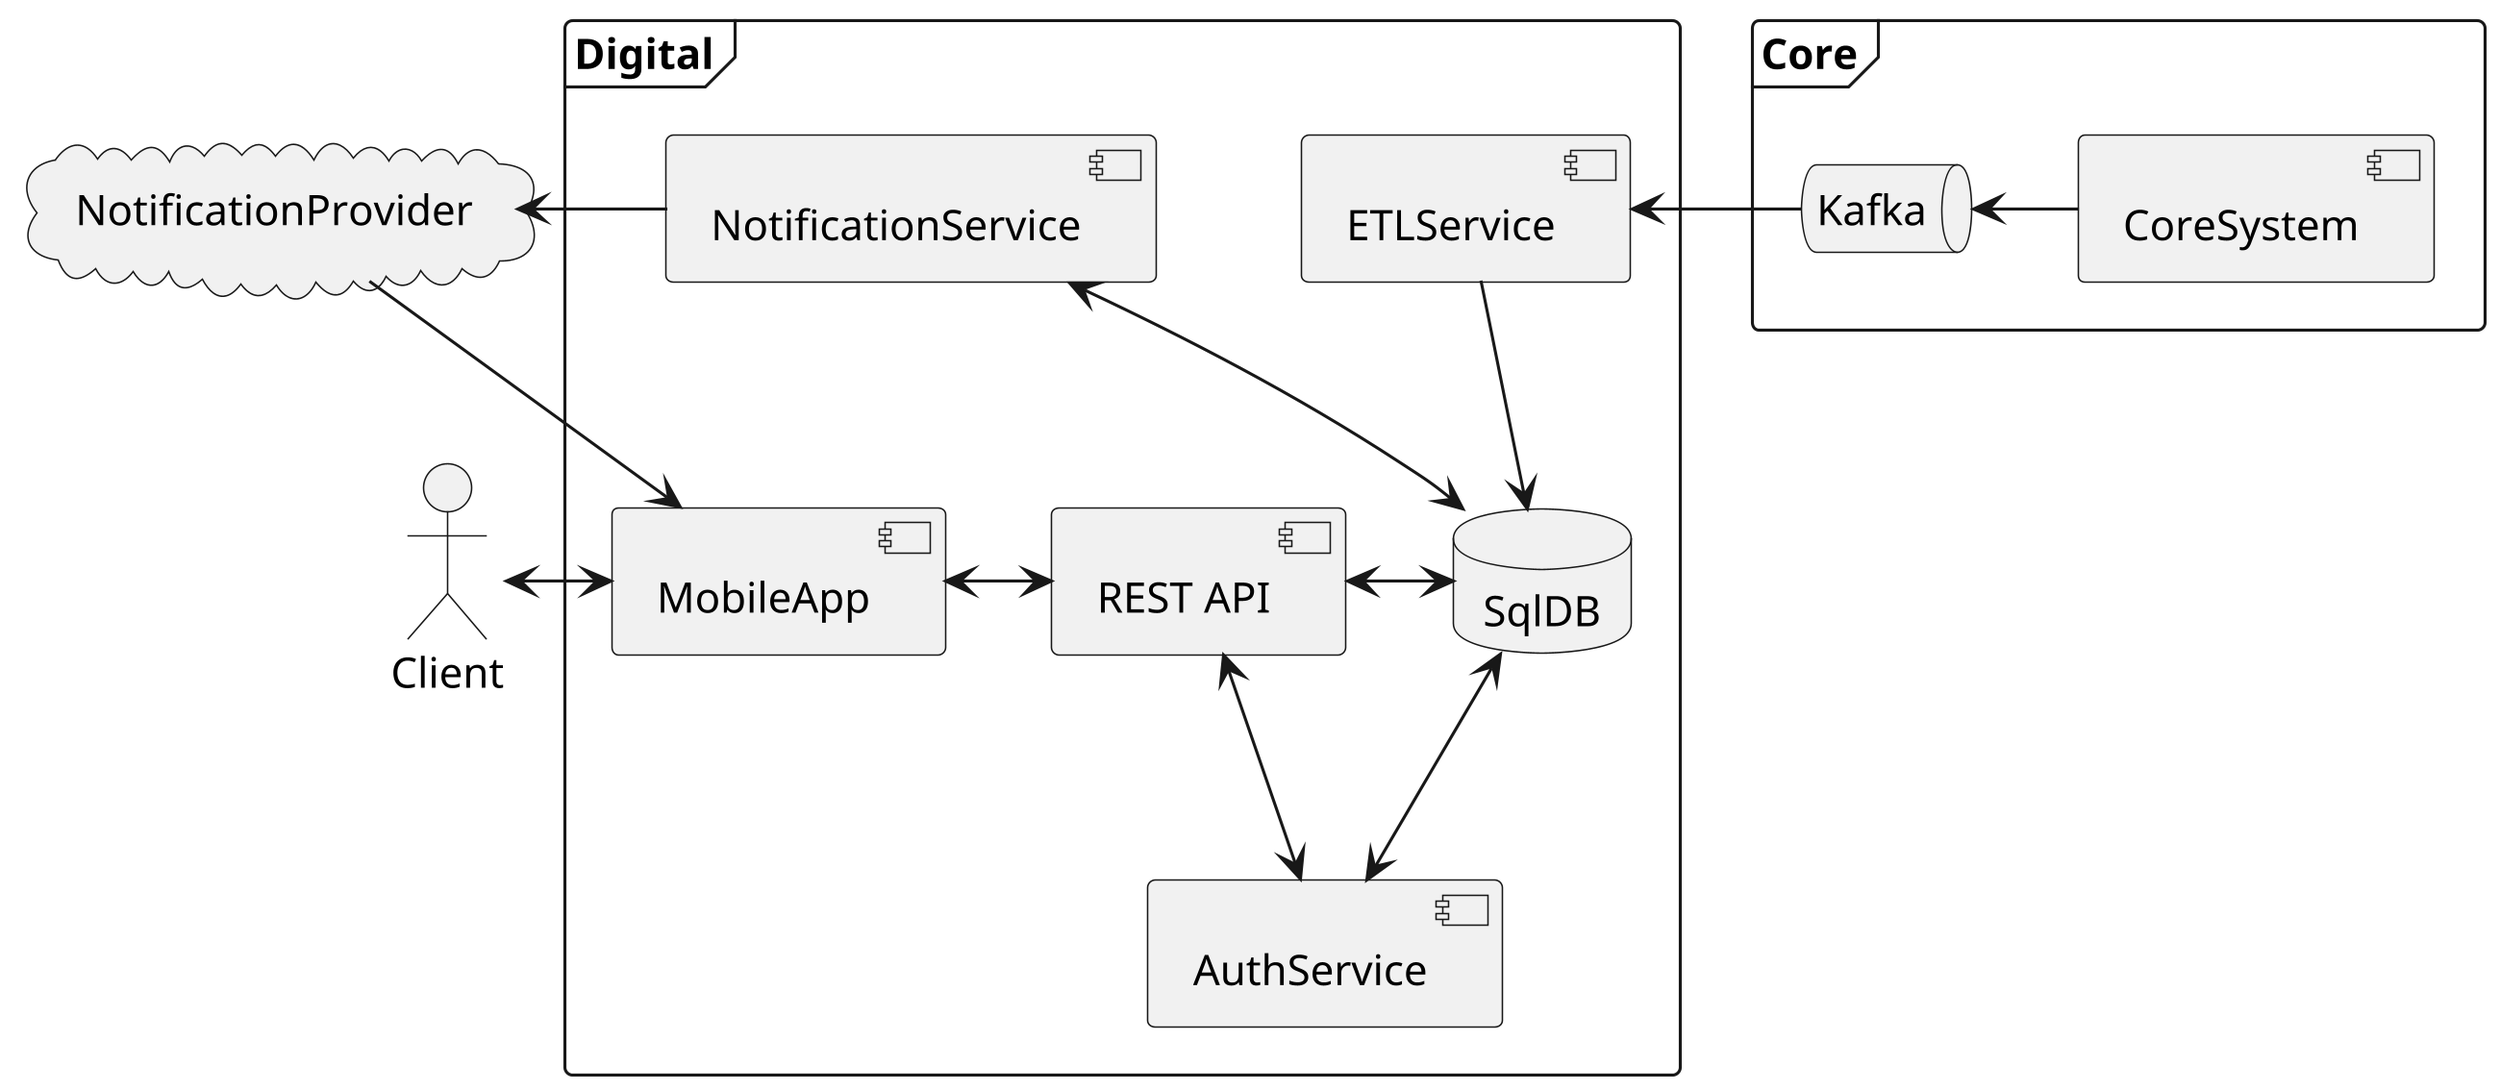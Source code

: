 @startuml
skinparam dpi 300
frame Core {
    component CoreSystem
    queue Kafka
}

frame Digital{
    database SqlDB
    component ETLService
    component NotificationService
    component "REST API" as restapi
    component AuthService
    component MobileApp
}

actor Client

cloud NotificationProvider {

}


CoreSystem -left-> Kafka

Kafka -left-> ETLService
ETLService -down-> SqlDB
NotificationService -left-> NotificationProvider
SqlDB <-left-> restapi
SqlDB <-up-> NotificationService
AuthService <-up-> SqlDB
AuthService <-left-> restapi
restapi <-left-> MobileApp
NotificationProvider --> MobileApp
MobileApp <-left-> Client
@enduml